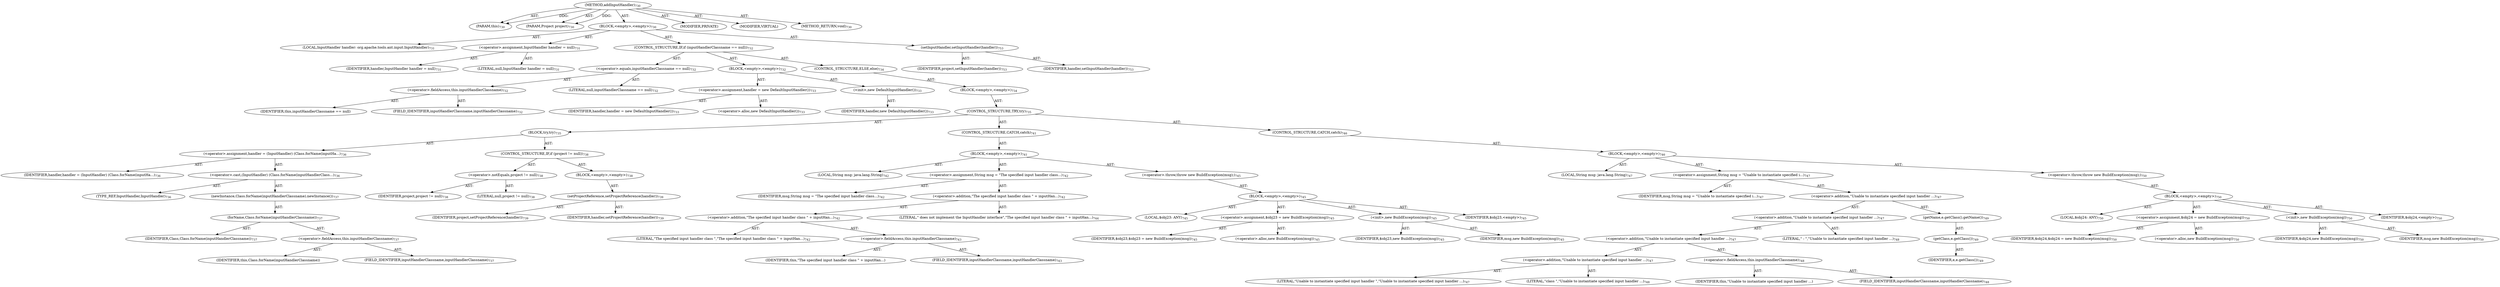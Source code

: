 digraph "addInputHandler" {  
"111669149708" [label = <(METHOD,addInputHandler)<SUB>730</SUB>> ]
"115964117015" [label = <(PARAM,this)<SUB>730</SUB>> ]
"115964117016" [label = <(PARAM,Project project)<SUB>730</SUB>> ]
"25769803928" [label = <(BLOCK,&lt;empty&gt;,&lt;empty&gt;)<SUB>730</SUB>> ]
"94489280576" [label = <(LOCAL,InputHandler handler: org.apache.tools.ant.input.InputHandler)<SUB>731</SUB>> ]
"30064771671" [label = <(&lt;operator&gt;.assignment,InputHandler handler = null)<SUB>731</SUB>> ]
"68719477198" [label = <(IDENTIFIER,handler,InputHandler handler = null)<SUB>731</SUB>> ]
"90194313357" [label = <(LITERAL,null,InputHandler handler = null)<SUB>731</SUB>> ]
"47244640373" [label = <(CONTROL_STRUCTURE,IF,if (inputHandlerClassname == null))<SUB>732</SUB>> ]
"30064771672" [label = <(&lt;operator&gt;.equals,inputHandlerClassname == null)<SUB>732</SUB>> ]
"30064771673" [label = <(&lt;operator&gt;.fieldAccess,this.inputHandlerClassname)<SUB>732</SUB>> ]
"68719477199" [label = <(IDENTIFIER,this,inputHandlerClassname == null)> ]
"55834574975" [label = <(FIELD_IDENTIFIER,inputHandlerClassname,inputHandlerClassname)<SUB>732</SUB>> ]
"90194313358" [label = <(LITERAL,null,inputHandlerClassname == null)<SUB>732</SUB>> ]
"25769803929" [label = <(BLOCK,&lt;empty&gt;,&lt;empty&gt;)<SUB>732</SUB>> ]
"30064771674" [label = <(&lt;operator&gt;.assignment,handler = new DefaultInputHandler())<SUB>733</SUB>> ]
"68719477200" [label = <(IDENTIFIER,handler,handler = new DefaultInputHandler())<SUB>733</SUB>> ]
"30064771675" [label = <(&lt;operator&gt;.alloc,new DefaultInputHandler())<SUB>733</SUB>> ]
"30064771676" [label = <(&lt;init&gt;,new DefaultInputHandler())<SUB>733</SUB>> ]
"68719477201" [label = <(IDENTIFIER,handler,new DefaultInputHandler())<SUB>733</SUB>> ]
"47244640374" [label = <(CONTROL_STRUCTURE,ELSE,else)<SUB>734</SUB>> ]
"25769803930" [label = <(BLOCK,&lt;empty&gt;,&lt;empty&gt;)<SUB>734</SUB>> ]
"47244640375" [label = <(CONTROL_STRUCTURE,TRY,try)<SUB>735</SUB>> ]
"25769803931" [label = <(BLOCK,try,try)<SUB>735</SUB>> ]
"30064771677" [label = <(&lt;operator&gt;.assignment,handler = (InputHandler) (Class.forName(inputHa...)<SUB>736</SUB>> ]
"68719477202" [label = <(IDENTIFIER,handler,handler = (InputHandler) (Class.forName(inputHa...)<SUB>736</SUB>> ]
"30064771678" [label = <(&lt;operator&gt;.cast,(InputHandler) (Class.forName(inputHandlerClass...)<SUB>736</SUB>> ]
"180388626454" [label = <(TYPE_REF,InputHandler,InputHandler)<SUB>736</SUB>> ]
"30064771679" [label = <(newInstance,Class.forName(inputHandlerClassname).newInstance())<SUB>737</SUB>> ]
"30064771680" [label = <(forName,Class.forName(inputHandlerClassname))<SUB>737</SUB>> ]
"68719477203" [label = <(IDENTIFIER,Class,Class.forName(inputHandlerClassname))<SUB>737</SUB>> ]
"30064771681" [label = <(&lt;operator&gt;.fieldAccess,this.inputHandlerClassname)<SUB>737</SUB>> ]
"68719477204" [label = <(IDENTIFIER,this,Class.forName(inputHandlerClassname))> ]
"55834574976" [label = <(FIELD_IDENTIFIER,inputHandlerClassname,inputHandlerClassname)<SUB>737</SUB>> ]
"47244640376" [label = <(CONTROL_STRUCTURE,IF,if (project != null))<SUB>738</SUB>> ]
"30064771682" [label = <(&lt;operator&gt;.notEquals,project != null)<SUB>738</SUB>> ]
"68719477205" [label = <(IDENTIFIER,project,project != null)<SUB>738</SUB>> ]
"90194313359" [label = <(LITERAL,null,project != null)<SUB>738</SUB>> ]
"25769803932" [label = <(BLOCK,&lt;empty&gt;,&lt;empty&gt;)<SUB>738</SUB>> ]
"30064771683" [label = <(setProjectReference,setProjectReference(handler))<SUB>739</SUB>> ]
"68719477206" [label = <(IDENTIFIER,project,setProjectReference(handler))<SUB>739</SUB>> ]
"68719477207" [label = <(IDENTIFIER,handler,setProjectReference(handler))<SUB>739</SUB>> ]
"47244640377" [label = <(CONTROL_STRUCTURE,CATCH,catch)<SUB>741</SUB>> ]
"25769803933" [label = <(BLOCK,&lt;empty&gt;,&lt;empty&gt;)<SUB>741</SUB>> ]
"94489280577" [label = <(LOCAL,String msg: java.lang.String)<SUB>742</SUB>> ]
"30064771684" [label = <(&lt;operator&gt;.assignment,String msg = &quot;The specified input handler class...)<SUB>742</SUB>> ]
"68719477208" [label = <(IDENTIFIER,msg,String msg = &quot;The specified input handler class...)<SUB>742</SUB>> ]
"30064771685" [label = <(&lt;operator&gt;.addition,&quot;The specified input handler class &quot; + inputHan...)<SUB>742</SUB>> ]
"30064771686" [label = <(&lt;operator&gt;.addition,&quot;The specified input handler class &quot; + inputHan...)<SUB>742</SUB>> ]
"90194313360" [label = <(LITERAL,&quot;The specified input handler class &quot;,&quot;The specified input handler class &quot; + inputHan...)<SUB>742</SUB>> ]
"30064771687" [label = <(&lt;operator&gt;.fieldAccess,this.inputHandlerClassname)<SUB>743</SUB>> ]
"68719477209" [label = <(IDENTIFIER,this,&quot;The specified input handler class &quot; + inputHan...)> ]
"55834574977" [label = <(FIELD_IDENTIFIER,inputHandlerClassname,inputHandlerClassname)<SUB>743</SUB>> ]
"90194313361" [label = <(LITERAL,&quot; does not implement the InputHandler interface&quot;,&quot;The specified input handler class &quot; + inputHan...)<SUB>744</SUB>> ]
"30064771688" [label = <(&lt;operator&gt;.throw,throw new BuildException(msg);)<SUB>745</SUB>> ]
"25769803934" [label = <(BLOCK,&lt;empty&gt;,&lt;empty&gt;)<SUB>745</SUB>> ]
"94489280578" [label = <(LOCAL,$obj23: ANY)<SUB>745</SUB>> ]
"30064771689" [label = <(&lt;operator&gt;.assignment,$obj23 = new BuildException(msg))<SUB>745</SUB>> ]
"68719477210" [label = <(IDENTIFIER,$obj23,$obj23 = new BuildException(msg))<SUB>745</SUB>> ]
"30064771690" [label = <(&lt;operator&gt;.alloc,new BuildException(msg))<SUB>745</SUB>> ]
"30064771691" [label = <(&lt;init&gt;,new BuildException(msg))<SUB>745</SUB>> ]
"68719477211" [label = <(IDENTIFIER,$obj23,new BuildException(msg))<SUB>745</SUB>> ]
"68719477212" [label = <(IDENTIFIER,msg,new BuildException(msg))<SUB>745</SUB>> ]
"68719477213" [label = <(IDENTIFIER,$obj23,&lt;empty&gt;)<SUB>745</SUB>> ]
"47244640378" [label = <(CONTROL_STRUCTURE,CATCH,catch)<SUB>746</SUB>> ]
"25769803935" [label = <(BLOCK,&lt;empty&gt;,&lt;empty&gt;)<SUB>746</SUB>> ]
"94489280579" [label = <(LOCAL,String msg: java.lang.String)<SUB>747</SUB>> ]
"30064771692" [label = <(&lt;operator&gt;.assignment,String msg = &quot;Unable to instantiate specified i...)<SUB>747</SUB>> ]
"68719477214" [label = <(IDENTIFIER,msg,String msg = &quot;Unable to instantiate specified i...)<SUB>747</SUB>> ]
"30064771693" [label = <(&lt;operator&gt;.addition,&quot;Unable to instantiate specified input handler ...)<SUB>747</SUB>> ]
"30064771694" [label = <(&lt;operator&gt;.addition,&quot;Unable to instantiate specified input handler ...)<SUB>747</SUB>> ]
"30064771695" [label = <(&lt;operator&gt;.addition,&quot;Unable to instantiate specified input handler ...)<SUB>747</SUB>> ]
"30064771696" [label = <(&lt;operator&gt;.addition,&quot;Unable to instantiate specified input handler ...)<SUB>747</SUB>> ]
"90194313362" [label = <(LITERAL,&quot;Unable to instantiate specified input handler &quot;,&quot;Unable to instantiate specified input handler ...)<SUB>747</SUB>> ]
"90194313363" [label = <(LITERAL,&quot;class &quot;,&quot;Unable to instantiate specified input handler ...)<SUB>748</SUB>> ]
"30064771697" [label = <(&lt;operator&gt;.fieldAccess,this.inputHandlerClassname)<SUB>748</SUB>> ]
"68719477215" [label = <(IDENTIFIER,this,&quot;Unable to instantiate specified input handler ...)> ]
"55834574978" [label = <(FIELD_IDENTIFIER,inputHandlerClassname,inputHandlerClassname)<SUB>748</SUB>> ]
"90194313364" [label = <(LITERAL,&quot; : &quot;,&quot;Unable to instantiate specified input handler ...)<SUB>748</SUB>> ]
"30064771698" [label = <(getName,e.getClass().getName())<SUB>749</SUB>> ]
"30064771699" [label = <(getClass,e.getClass())<SUB>749</SUB>> ]
"68719477216" [label = <(IDENTIFIER,e,e.getClass())<SUB>749</SUB>> ]
"30064771700" [label = <(&lt;operator&gt;.throw,throw new BuildException(msg);)<SUB>750</SUB>> ]
"25769803936" [label = <(BLOCK,&lt;empty&gt;,&lt;empty&gt;)<SUB>750</SUB>> ]
"94489280580" [label = <(LOCAL,$obj24: ANY)<SUB>750</SUB>> ]
"30064771701" [label = <(&lt;operator&gt;.assignment,$obj24 = new BuildException(msg))<SUB>750</SUB>> ]
"68719477217" [label = <(IDENTIFIER,$obj24,$obj24 = new BuildException(msg))<SUB>750</SUB>> ]
"30064771702" [label = <(&lt;operator&gt;.alloc,new BuildException(msg))<SUB>750</SUB>> ]
"30064771703" [label = <(&lt;init&gt;,new BuildException(msg))<SUB>750</SUB>> ]
"68719477218" [label = <(IDENTIFIER,$obj24,new BuildException(msg))<SUB>750</SUB>> ]
"68719477219" [label = <(IDENTIFIER,msg,new BuildException(msg))<SUB>750</SUB>> ]
"68719477220" [label = <(IDENTIFIER,$obj24,&lt;empty&gt;)<SUB>750</SUB>> ]
"30064771704" [label = <(setInputHandler,setInputHandler(handler))<SUB>753</SUB>> ]
"68719477221" [label = <(IDENTIFIER,project,setInputHandler(handler))<SUB>753</SUB>> ]
"68719477222" [label = <(IDENTIFIER,handler,setInputHandler(handler))<SUB>753</SUB>> ]
"133143986221" [label = <(MODIFIER,PRIVATE)> ]
"133143986222" [label = <(MODIFIER,VIRTUAL)> ]
"128849018892" [label = <(METHOD_RETURN,void)<SUB>730</SUB>> ]
  "111669149708" -> "115964117015"  [ label = "AST: "] 
  "111669149708" -> "115964117016"  [ label = "AST: "] 
  "111669149708" -> "25769803928"  [ label = "AST: "] 
  "111669149708" -> "133143986221"  [ label = "AST: "] 
  "111669149708" -> "133143986222"  [ label = "AST: "] 
  "111669149708" -> "128849018892"  [ label = "AST: "] 
  "25769803928" -> "94489280576"  [ label = "AST: "] 
  "25769803928" -> "30064771671"  [ label = "AST: "] 
  "25769803928" -> "47244640373"  [ label = "AST: "] 
  "25769803928" -> "30064771704"  [ label = "AST: "] 
  "30064771671" -> "68719477198"  [ label = "AST: "] 
  "30064771671" -> "90194313357"  [ label = "AST: "] 
  "47244640373" -> "30064771672"  [ label = "AST: "] 
  "47244640373" -> "25769803929"  [ label = "AST: "] 
  "47244640373" -> "47244640374"  [ label = "AST: "] 
  "30064771672" -> "30064771673"  [ label = "AST: "] 
  "30064771672" -> "90194313358"  [ label = "AST: "] 
  "30064771673" -> "68719477199"  [ label = "AST: "] 
  "30064771673" -> "55834574975"  [ label = "AST: "] 
  "25769803929" -> "30064771674"  [ label = "AST: "] 
  "25769803929" -> "30064771676"  [ label = "AST: "] 
  "30064771674" -> "68719477200"  [ label = "AST: "] 
  "30064771674" -> "30064771675"  [ label = "AST: "] 
  "30064771676" -> "68719477201"  [ label = "AST: "] 
  "47244640374" -> "25769803930"  [ label = "AST: "] 
  "25769803930" -> "47244640375"  [ label = "AST: "] 
  "47244640375" -> "25769803931"  [ label = "AST: "] 
  "47244640375" -> "47244640377"  [ label = "AST: "] 
  "47244640375" -> "47244640378"  [ label = "AST: "] 
  "25769803931" -> "30064771677"  [ label = "AST: "] 
  "25769803931" -> "47244640376"  [ label = "AST: "] 
  "30064771677" -> "68719477202"  [ label = "AST: "] 
  "30064771677" -> "30064771678"  [ label = "AST: "] 
  "30064771678" -> "180388626454"  [ label = "AST: "] 
  "30064771678" -> "30064771679"  [ label = "AST: "] 
  "30064771679" -> "30064771680"  [ label = "AST: "] 
  "30064771680" -> "68719477203"  [ label = "AST: "] 
  "30064771680" -> "30064771681"  [ label = "AST: "] 
  "30064771681" -> "68719477204"  [ label = "AST: "] 
  "30064771681" -> "55834574976"  [ label = "AST: "] 
  "47244640376" -> "30064771682"  [ label = "AST: "] 
  "47244640376" -> "25769803932"  [ label = "AST: "] 
  "30064771682" -> "68719477205"  [ label = "AST: "] 
  "30064771682" -> "90194313359"  [ label = "AST: "] 
  "25769803932" -> "30064771683"  [ label = "AST: "] 
  "30064771683" -> "68719477206"  [ label = "AST: "] 
  "30064771683" -> "68719477207"  [ label = "AST: "] 
  "47244640377" -> "25769803933"  [ label = "AST: "] 
  "25769803933" -> "94489280577"  [ label = "AST: "] 
  "25769803933" -> "30064771684"  [ label = "AST: "] 
  "25769803933" -> "30064771688"  [ label = "AST: "] 
  "30064771684" -> "68719477208"  [ label = "AST: "] 
  "30064771684" -> "30064771685"  [ label = "AST: "] 
  "30064771685" -> "30064771686"  [ label = "AST: "] 
  "30064771685" -> "90194313361"  [ label = "AST: "] 
  "30064771686" -> "90194313360"  [ label = "AST: "] 
  "30064771686" -> "30064771687"  [ label = "AST: "] 
  "30064771687" -> "68719477209"  [ label = "AST: "] 
  "30064771687" -> "55834574977"  [ label = "AST: "] 
  "30064771688" -> "25769803934"  [ label = "AST: "] 
  "25769803934" -> "94489280578"  [ label = "AST: "] 
  "25769803934" -> "30064771689"  [ label = "AST: "] 
  "25769803934" -> "30064771691"  [ label = "AST: "] 
  "25769803934" -> "68719477213"  [ label = "AST: "] 
  "30064771689" -> "68719477210"  [ label = "AST: "] 
  "30064771689" -> "30064771690"  [ label = "AST: "] 
  "30064771691" -> "68719477211"  [ label = "AST: "] 
  "30064771691" -> "68719477212"  [ label = "AST: "] 
  "47244640378" -> "25769803935"  [ label = "AST: "] 
  "25769803935" -> "94489280579"  [ label = "AST: "] 
  "25769803935" -> "30064771692"  [ label = "AST: "] 
  "25769803935" -> "30064771700"  [ label = "AST: "] 
  "30064771692" -> "68719477214"  [ label = "AST: "] 
  "30064771692" -> "30064771693"  [ label = "AST: "] 
  "30064771693" -> "30064771694"  [ label = "AST: "] 
  "30064771693" -> "30064771698"  [ label = "AST: "] 
  "30064771694" -> "30064771695"  [ label = "AST: "] 
  "30064771694" -> "90194313364"  [ label = "AST: "] 
  "30064771695" -> "30064771696"  [ label = "AST: "] 
  "30064771695" -> "30064771697"  [ label = "AST: "] 
  "30064771696" -> "90194313362"  [ label = "AST: "] 
  "30064771696" -> "90194313363"  [ label = "AST: "] 
  "30064771697" -> "68719477215"  [ label = "AST: "] 
  "30064771697" -> "55834574978"  [ label = "AST: "] 
  "30064771698" -> "30064771699"  [ label = "AST: "] 
  "30064771699" -> "68719477216"  [ label = "AST: "] 
  "30064771700" -> "25769803936"  [ label = "AST: "] 
  "25769803936" -> "94489280580"  [ label = "AST: "] 
  "25769803936" -> "30064771701"  [ label = "AST: "] 
  "25769803936" -> "30064771703"  [ label = "AST: "] 
  "25769803936" -> "68719477220"  [ label = "AST: "] 
  "30064771701" -> "68719477217"  [ label = "AST: "] 
  "30064771701" -> "30064771702"  [ label = "AST: "] 
  "30064771703" -> "68719477218"  [ label = "AST: "] 
  "30064771703" -> "68719477219"  [ label = "AST: "] 
  "30064771704" -> "68719477221"  [ label = "AST: "] 
  "30064771704" -> "68719477222"  [ label = "AST: "] 
  "111669149708" -> "115964117015"  [ label = "DDG: "] 
  "111669149708" -> "115964117016"  [ label = "DDG: "] 
}
